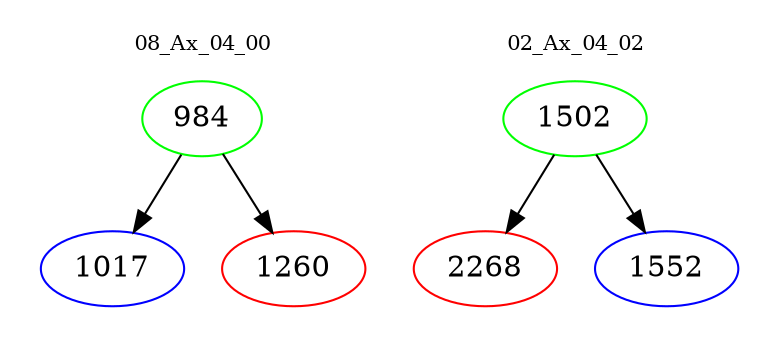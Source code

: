 digraph{
subgraph cluster_0 {
color = white
label = "08_Ax_04_00";
fontsize=10;
T0_984 [label="984", color="green"]
T0_984 -> T0_1017 [color="black"]
T0_1017 [label="1017", color="blue"]
T0_984 -> T0_1260 [color="black"]
T0_1260 [label="1260", color="red"]
}
subgraph cluster_1 {
color = white
label = "02_Ax_04_02";
fontsize=10;
T1_1502 [label="1502", color="green"]
T1_1502 -> T1_2268 [color="black"]
T1_2268 [label="2268", color="red"]
T1_1502 -> T1_1552 [color="black"]
T1_1552 [label="1552", color="blue"]
}
}
